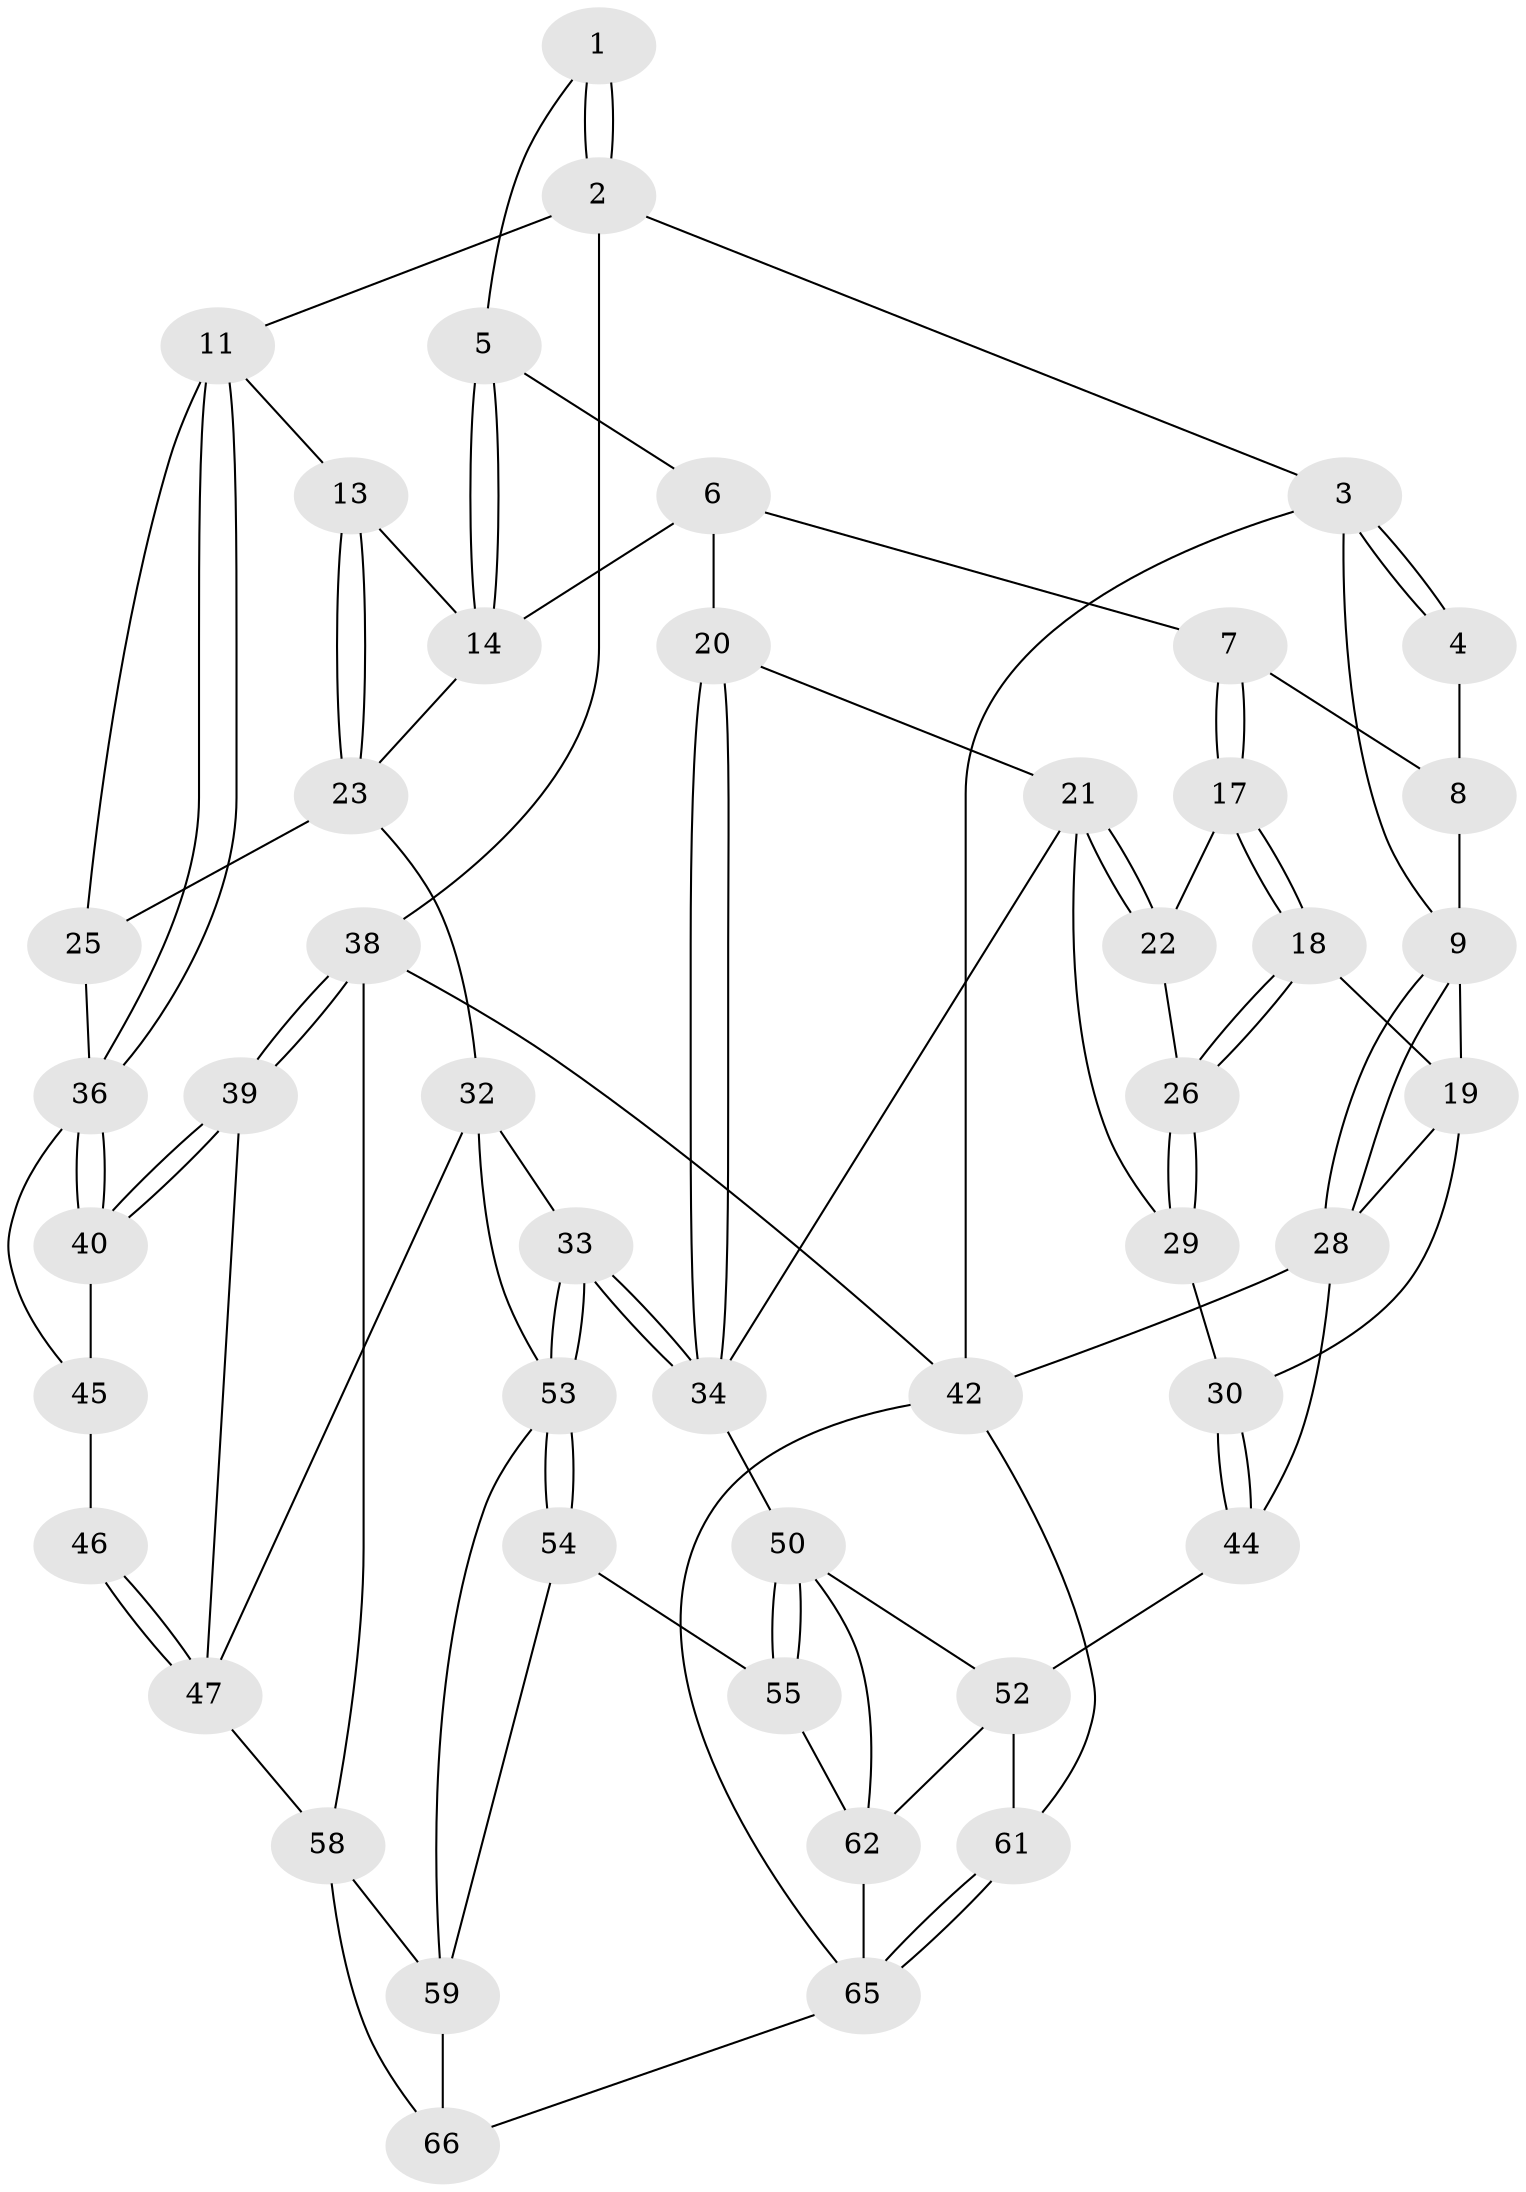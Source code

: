 // Generated by graph-tools (version 1.1) at 2025/52/02/27/25 19:52:42]
// undirected, 47 vertices, 103 edges
graph export_dot {
graph [start="1"]
  node [color=gray90,style=filled];
  1 [pos="+0.6017259540967339+0"];
  2 [pos="+1+0"];
  3 [pos="+0+0"];
  4 [pos="+0.3750753008797365+0"];
  5 [pos="+0.5761480513135744+0.05993994823443243"];
  6 [pos="+0.3532001040062935+0.17654677926613352",super="+16"];
  7 [pos="+0.3498859562344715+0.1758821219194901"];
  8 [pos="+0.3213388066563094+0.11659646923790566"];
  9 [pos="+0+0",super="+10"];
  11 [pos="+1+0",super="+12"];
  13 [pos="+0.7256993625736932+0.2138742996317185"];
  14 [pos="+0.5915508910407289+0.19081041253245276",super="+15"];
  17 [pos="+0.2866060566646687+0.2372162459745755"];
  18 [pos="+0.13504653114746995+0.2345288036195362"];
  19 [pos="+0.11571627058976515+0.22702625263775764",super="+27"];
  20 [pos="+0.5055722426212188+0.33819677670516607"];
  21 [pos="+0.38225325748774136+0.35421981052156976",super="+31"];
  22 [pos="+0.32506251962954724+0.3169047999705231"];
  23 [pos="+0.8170710734843978+0.4067469271932586",super="+24"];
  25 [pos="+0.8214656049019665+0.4061302053576605"];
  26 [pos="+0.2351613359708674+0.36077835150036763"];
  28 [pos="+0+0.546189068317701",super="+41"];
  29 [pos="+0.23880303339225953+0.4918137726505087"];
  30 [pos="+0.1642575246378805+0.4647586400125798"];
  32 [pos="+0.7026231865957931+0.5447479641589271",super="+48"];
  33 [pos="+0.5810266818544675+0.6040048544944029"];
  34 [pos="+0.5086677601561715+0.47109102167462463",super="+35"];
  36 [pos="+1+0.3837557293523593",super="+37"];
  38 [pos="+1+1"];
  39 [pos="+1+0.7874879316329583"];
  40 [pos="+1+0.5933252197817371"];
  42 [pos="+0+0.8198155941360278",super="+43"];
  44 [pos="+0+0.5860388385017801"];
  45 [pos="+0.89707866908488+0.493924351765653",super="+49"];
  46 [pos="+0.8596600959318277+0.6685749846209401"];
  47 [pos="+0.8545516814473115+0.6744840527064874",super="+57"];
  50 [pos="+0.2638854342817193+0.6525061443243133",super="+51"];
  52 [pos="+0.16485961745613528+0.6812371813365522",super="+60"];
  53 [pos="+0.5618549899741286+0.6625006331230566",super="+56"];
  54 [pos="+0.48192813471877677+0.7660285819016307"];
  55 [pos="+0.4043905893075522+0.7509946375751164"];
  58 [pos="+0.8594405339082304+0.8732220928784347",super="+68"];
  59 [pos="+0.826218158041101+0.8375444157638652",super="+64"];
  61 [pos="+0.037591667615094304+0.8618299343698836"];
  62 [pos="+0.1949857005445271+0.8520321769311875",super="+63"];
  65 [pos="+0.18671465226259706+1",super="+67"];
  66 [pos="+0.5336988111548292+1"];
  1 -- 2;
  1 -- 2;
  1 -- 5;
  2 -- 3;
  2 -- 11;
  2 -- 38;
  3 -- 4;
  3 -- 4;
  3 -- 9;
  3 -- 42;
  4 -- 8;
  5 -- 6;
  5 -- 14;
  5 -- 14;
  6 -- 7;
  6 -- 20;
  6 -- 14;
  7 -- 8;
  7 -- 17;
  7 -- 17;
  8 -- 9;
  9 -- 28;
  9 -- 28;
  9 -- 19;
  11 -- 36;
  11 -- 36;
  11 -- 25;
  11 -- 13;
  13 -- 14;
  13 -- 23;
  13 -- 23;
  14 -- 23;
  17 -- 18;
  17 -- 18;
  17 -- 22;
  18 -- 19;
  18 -- 26;
  18 -- 26;
  19 -- 28;
  19 -- 30;
  20 -- 21;
  20 -- 34;
  20 -- 34;
  21 -- 22;
  21 -- 22;
  21 -- 29;
  21 -- 34;
  22 -- 26;
  23 -- 25;
  23 -- 32;
  25 -- 36;
  26 -- 29;
  26 -- 29;
  28 -- 42;
  28 -- 44;
  29 -- 30;
  30 -- 44;
  30 -- 44;
  32 -- 33;
  32 -- 53;
  32 -- 47;
  33 -- 34;
  33 -- 34;
  33 -- 53;
  33 -- 53;
  34 -- 50;
  36 -- 40;
  36 -- 40;
  36 -- 45;
  38 -- 39;
  38 -- 39;
  38 -- 42;
  38 -- 58;
  39 -- 40;
  39 -- 40;
  39 -- 47;
  40 -- 45;
  42 -- 61;
  42 -- 65;
  44 -- 52;
  45 -- 46 [weight=2];
  46 -- 47;
  46 -- 47;
  47 -- 58;
  50 -- 55;
  50 -- 55;
  50 -- 52;
  50 -- 62;
  52 -- 61;
  52 -- 62;
  53 -- 54;
  53 -- 54;
  53 -- 59;
  54 -- 55;
  54 -- 59;
  55 -- 62;
  58 -- 59;
  58 -- 66;
  59 -- 66;
  61 -- 65;
  61 -- 65;
  62 -- 65;
  65 -- 66;
}

